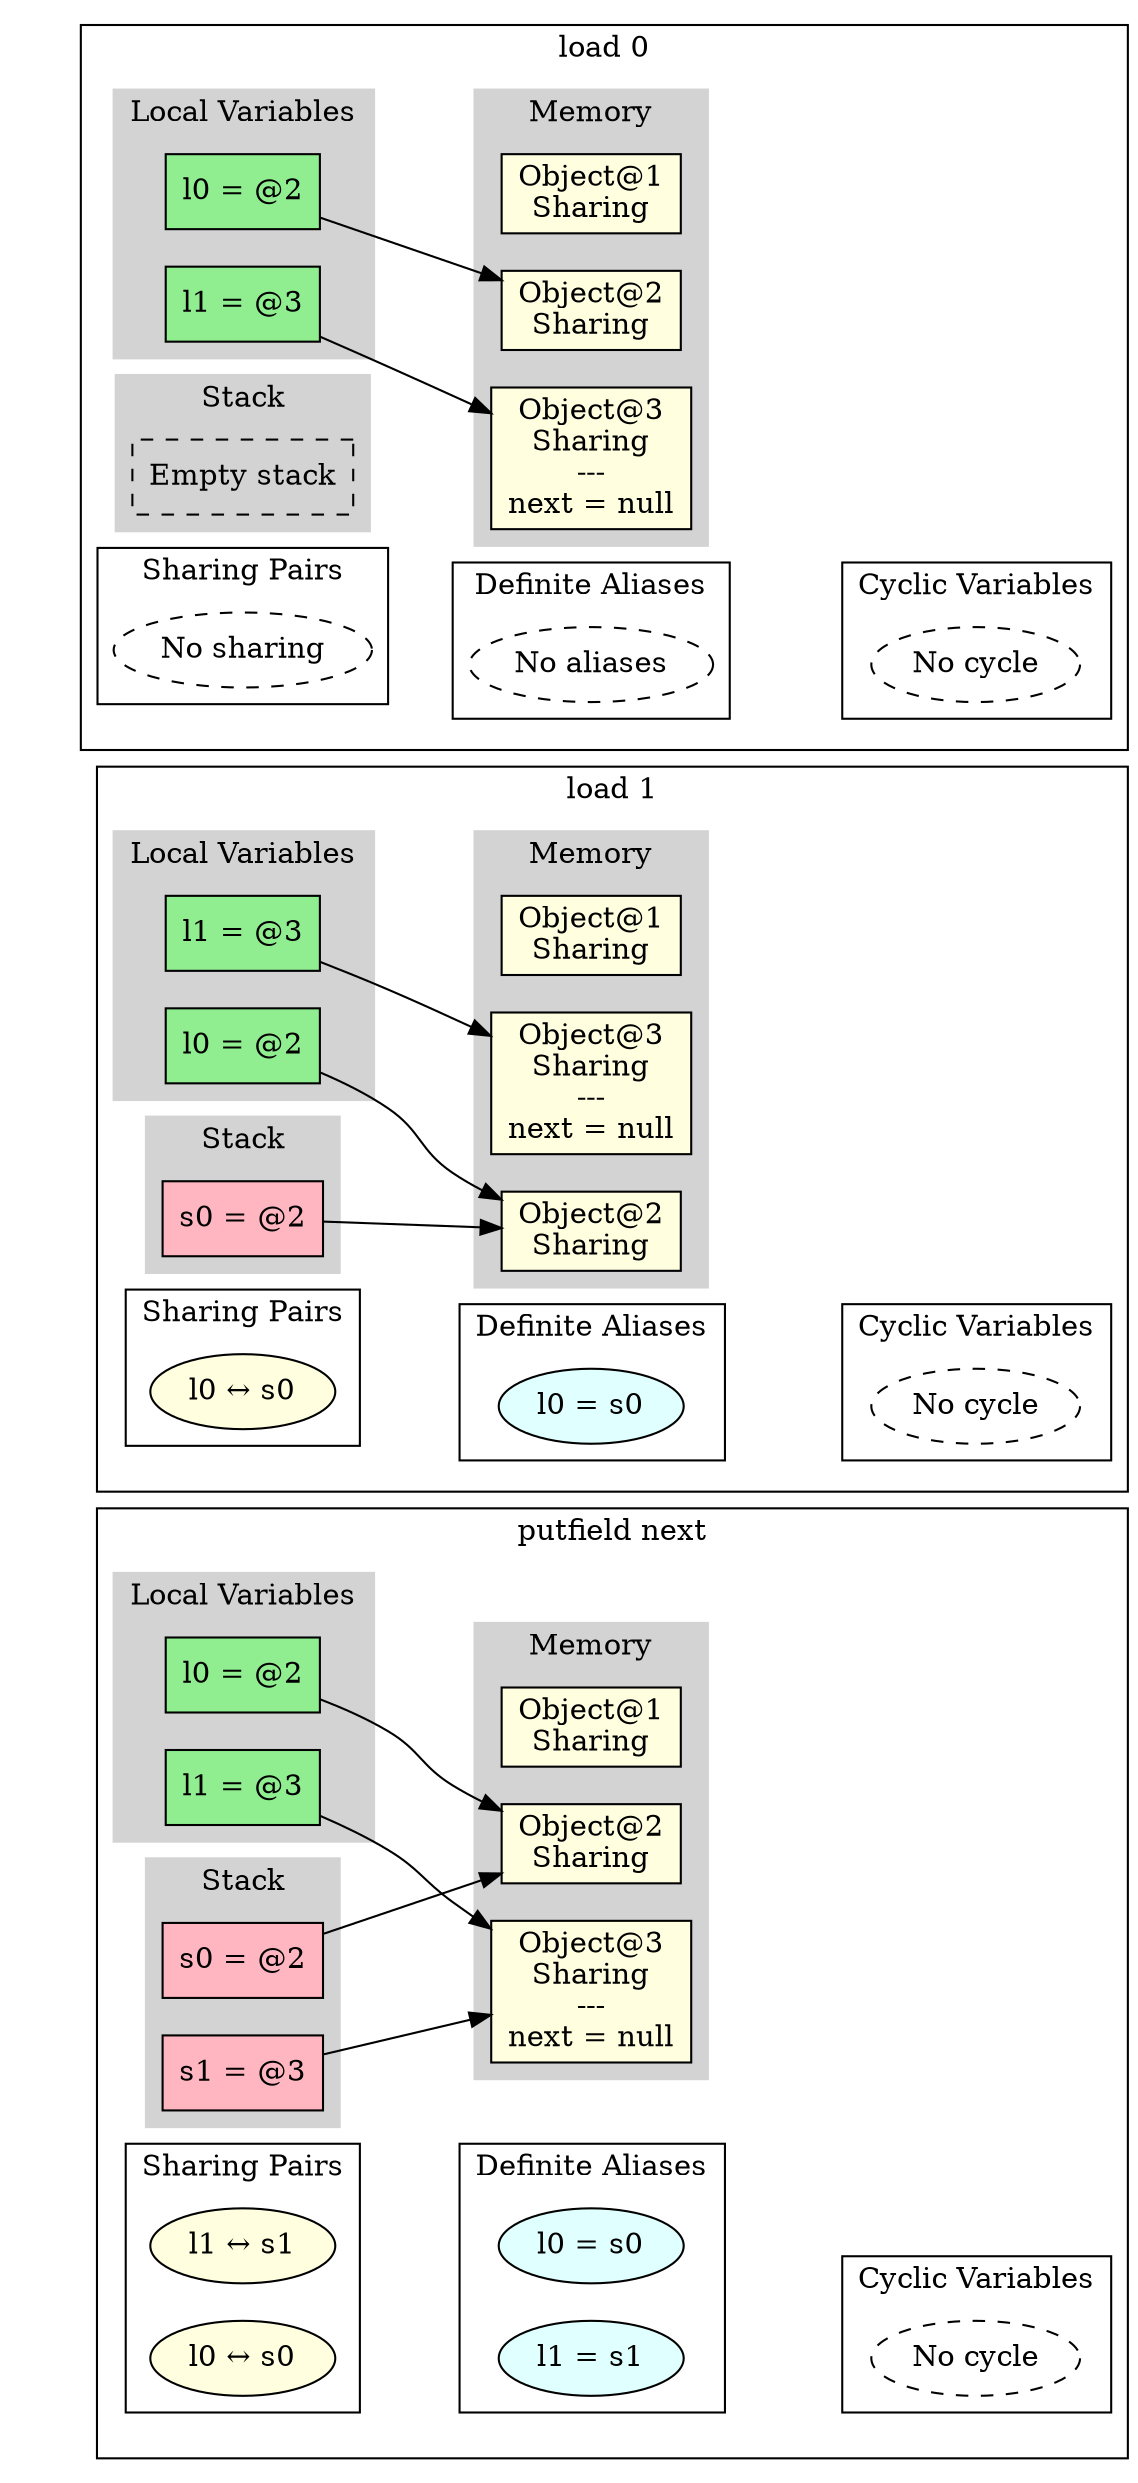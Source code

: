 digraph MemoryGraph {
 node [shape=box, style=filled, fillcolor=lightblue];
 rankdir=LR;

 // Invisible anchor subgraph
 subgraph cluster_anchor {
 style=invis;
 anchor [style=invis, shape=point, width=0, height=0];
 }

 // Starting point for subgraph ordering
 anchor_start [style=invis, shape=point];

 anchor_530939481777505 [style=invis, shape=point];
 anchor_start -> anchor_530939481777505 [style=invis];
 anchor_start = anchor_530939481777505;

 subgraph cluster_530939481777505 {
 anchor_530939481777505 [style=invis];
 label="load 0";
 subgraph cluster_locals_530939481777505 {
 label="Local Variables";
 style=filled;
 color=lightgrey;
 node [style=filled, fillcolor=lightgreen];
 "l0_530939481777505" [label="l0 = @2"];
 "l1_530939481777505" [label="l1 = @3"];
 }

 subgraph cluster_stack_530939481777505 {
 label="Stack";
 style=filled;
 color=lightgrey;
 node [style=filled, fillcolor=lightpink];
 "empty_stack_530939481777505" [label="Empty stack", style=dashed, fillcolor=white];
 }

 subgraph cluster_memory_530939481777505 {
 label="Memory";
 style=filled;
 color=lightgrey;
 node [style=filled, fillcolor=lightyellow];
 "obj1_530939481777505" [label="Object@1\nSharing"];
 "obj2_530939481777505" [label="Object@2\nSharing"];
 "obj3_530939481777505" [label="Object@3\nSharing\n---\nnext = null\n"];
 }

 "l0_530939481777505" -> "obj2_530939481777505";
 "l1_530939481777505" -> "obj3_530939481777505";

 // Sharing pairs
 subgraph cluster_sharing_530939481777505 {
 label="Sharing Pairs";
 node [shape=ellipse, style=filled, fillcolor=lightyellow];
 "empty_sharing_530939481777505" [label="No sharing", style=dashed, fillcolor=white];
 }

    // Alias pairs
    subgraph cluster_aliases_530939481777505 {
      label="Definite Aliases";
      node [shape=ellipse, style=filled, fillcolor=lightcyan];
      "empty_alias_530939481777505" [label="No aliases", style=dashed, fillcolor=white];
    }

 // Cyclic variables
 subgraph cluster_cyclic_530939481777505 {
 label="Cyclic Variables";
 node [shape=ellipse];
 "empty_cyclic_530939481777505" [label="No cycle", style=dashed, fillcolor=white];
 }
 // Invisible edge for horizontal alignment
 "empty_sharing_530939481777505" -> "empty_alias_530939481777505" [style=invis, weight=10];
 // Invisible edge for horizontal alignment
 "empty_alias_530939481777505" -> "empty_cyclic_530939481777505" [style=invis, weight=10];
 }
 anchor_530939482739154 [style=invis, shape=point];
 anchor_start -> anchor_530939482739154 [style=invis];
 anchor_start = anchor_530939482739154;

 subgraph cluster_530939482739154 {
 anchor_530939482739154 [style=invis];
 label="load 1";
 subgraph cluster_locals_530939482739154 {
 label="Local Variables";
 style=filled;
 color=lightgrey;
 node [style=filled, fillcolor=lightgreen];
 "l0_530939482739154" [label="l0 = @2"];
 "l1_530939482739154" [label="l1 = @3"];
 }

 subgraph cluster_stack_530939482739154 {
 label="Stack";
 style=filled;
 color=lightgrey;
 node [style=filled, fillcolor=lightpink];
 "s0_530939482739154" [label="s0 = @2"];
 }

 subgraph cluster_memory_530939482739154 {
 label="Memory";
 style=filled;
 color=lightgrey;
 node [style=filled, fillcolor=lightyellow];
 "obj1_530939482739154" [label="Object@1\nSharing"];
 "obj2_530939482739154" [label="Object@2\nSharing"];
 "obj3_530939482739154" [label="Object@3\nSharing\n---\nnext = null\n"];
 }

 "l0_530939482739154" -> "obj2_530939482739154";
 "l1_530939482739154" -> "obj3_530939482739154";
 "s0_530939482739154" -> "obj2_530939482739154";

 // Sharing pairs
 subgraph cluster_sharing_530939482739154 {
 label="Sharing Pairs";
 node [shape=ellipse, style=filled, fillcolor=lightyellow];
 "pair0_530939482739154" [label="l0 ↔ s0"];
 }

    // Alias pairs
    subgraph cluster_aliases_530939482739154 {
      label="Definite Aliases";
      node [shape=ellipse, style=filled, fillcolor=lightcyan];
      "alias0_530939482739154" [label="l0 = s0"];
    }

 // Cyclic variables
 subgraph cluster_cyclic_530939482739154 {
 label="Cyclic Variables";
 node [shape=ellipse];
 "empty_cyclic_530939482739154" [label="No cycle", style=dashed, fillcolor=white];
 }
 // Invisible edge for horizontal alignment
 "pair0_530939482739154" -> "alias0_530939482739154" [style=invis, weight=10];
 // Invisible edge for horizontal alignment
 "alias0_530939482739154" -> "empty_cyclic_530939482739154" [style=invis, weight=10];
 }
 anchor_530939487234816 [style=invis, shape=point];
 anchor_start -> anchor_530939487234816 [style=invis];
 anchor_start = anchor_530939487234816;

 subgraph cluster_530939487234816 {
 anchor_530939487234816 [style=invis];
 label="putfield next";
 subgraph cluster_locals_530939487234816 {
 label="Local Variables";
 style=filled;
 color=lightgrey;
 node [style=filled, fillcolor=lightgreen];
 "l0_530939487234816" [label="l0 = @2"];
 "l1_530939487234816" [label="l1 = @3"];
 }

 subgraph cluster_stack_530939487234816 {
 label="Stack";
 style=filled;
 color=lightgrey;
 node [style=filled, fillcolor=lightpink];
 "s0_530939487234816" [label="s0 = @2"];
 "s1_530939487234816" [label="s1 = @3"];
 }

 subgraph cluster_memory_530939487234816 {
 label="Memory";
 style=filled;
 color=lightgrey;
 node [style=filled, fillcolor=lightyellow];
 "obj1_530939487234816" [label="Object@1\nSharing"];
 "obj2_530939487234816" [label="Object@2\nSharing"];
 "obj3_530939487234816" [label="Object@3\nSharing\n---\nnext = null\n"];
 }

 "l0_530939487234816" -> "obj2_530939487234816";
 "l1_530939487234816" -> "obj3_530939487234816";
 "s0_530939487234816" -> "obj2_530939487234816";
 "s1_530939487234816" -> "obj3_530939487234816";

 // Sharing pairs
 subgraph cluster_sharing_530939487234816 {
 label="Sharing Pairs";
 node [shape=ellipse, style=filled, fillcolor=lightyellow];
 "pair0_530939487234816" [label="l1 ↔ s1"];
 "pair1_530939487234816" [label="l0 ↔ s0"];
 }

    // Alias pairs
    subgraph cluster_aliases_530939487234816 {
      label="Definite Aliases";
      node [shape=ellipse, style=filled, fillcolor=lightcyan];
      "alias0_530939487234816" [label="l0 = s0"];
      "alias1_530939487234816" [label="l1 = s1"];
    }

 // Cyclic variables
 subgraph cluster_cyclic_530939487234816 {
 label="Cyclic Variables";
 node [shape=ellipse];
 "empty_cyclic_530939487234816" [label="No cycle", style=dashed, fillcolor=white];
 }
 // Invisible edge for horizontal alignment
 "pair1_530939487234816" -> "alias1_530939487234816" [style=invis, weight=10];
 // Invisible edge for horizontal alignment
 "alias1_530939487234816" -> "empty_cyclic_530939487234816" [style=invis, weight=10];
 }
}
